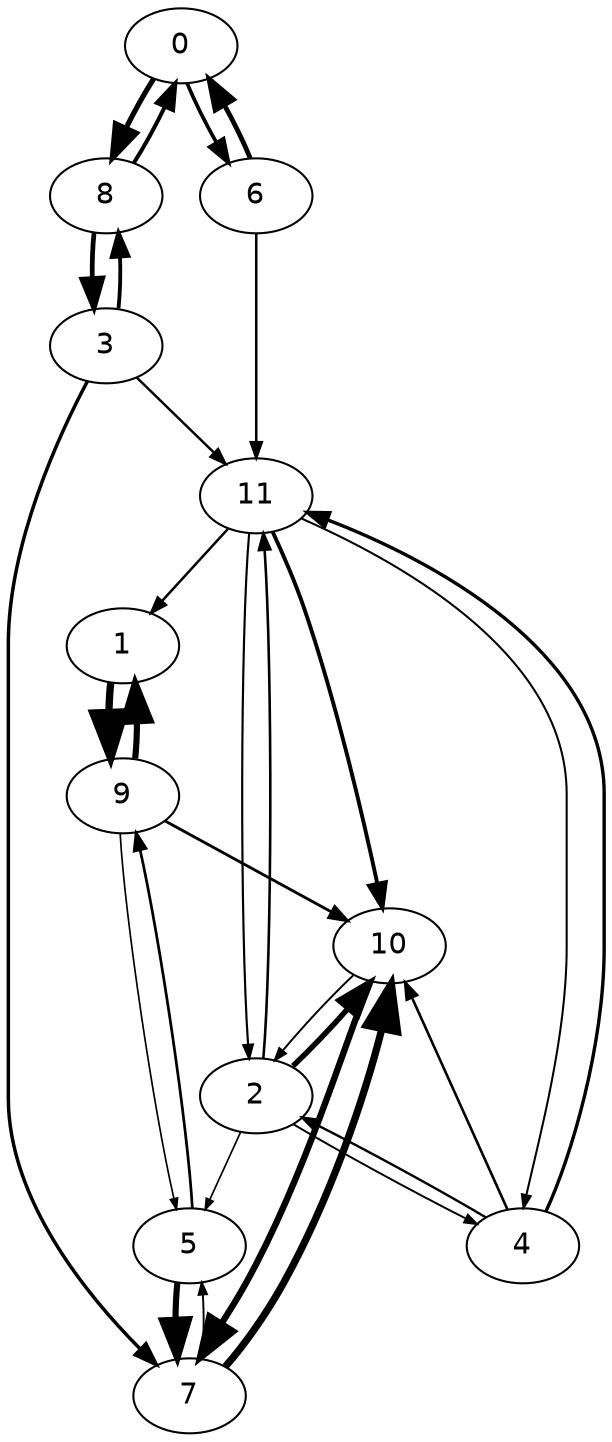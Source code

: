 digraph "" {
	node [fontname=Helvetica];
	0 -> 6	[arrowsize=1.1131009676078005,
		penwidth=1.7678662426712128];
	0 -> 8	[arrowsize=1.574665917447688,
		penwidth=2.5009399865345636];
	6 -> 0	[arrowsize=1.4507019866247033,
		penwidth=2.3040560964039405];
	6 -> 11	[arrowsize=0.7559683500032206,
		penwidth=1.2006556147109977];
	8 -> 0	[arrowsize=1.2225113044790508,
		penwidth=1.9416356012314335];
	8 -> 3	[arrowsize=1.4360027332758243,
		penwidth=2.280710223438074];
	1 -> 9	[arrowsize=2.21,
		penwidth=3.5100000000000002];
	9 -> 1	[arrowsize=1.8634419537426308,
		penwidth=2.95958427947359];
	9 -> 5	[arrowsize=0.51,
		penwidth=0.81];
	9 -> 10	[arrowsize=0.8657930994779041,
		penwidth=1.3750831579943184];
	2 -> 4	[arrowsize=0.5898881550658805,
		penwidth=0.936881187457575];
	2 -> 5	[arrowsize=0.5105607150276495,
		penwidth=0.8108905473968553];
	2 -> 10	[arrowsize=1.667548531246386,
		penwidth=2.6484594319795542];
	2 -> 11	[arrowsize=0.785125507892945,
		penwidth=1.2469640419476185];
	4 -> 2	[arrowsize=0.7302876852847234,
		penwidth=1.1598686766286783];
	4 -> 10	[arrowsize=0.7895373105926718,
		penwidth=1.2539710227060084];
	4 -> 11	[arrowsize=1.0261376787939427,
		penwidth=1.6297480780844975];
	5 -> 9	[arrowsize=0.828570172662958,
		penwidth=1.3159643918764627];
	5 -> 7	[arrowsize=1.8585549324113064,
		penwidth=2.9518225397120754];
	10 -> 2	[arrowsize=0.5919609239030375,
		penwidth=0.9401732320812949];
	10 -> 7	[arrowsize=1.9317924972715794,
		penwidth=3.068141025078391];
	11 -> 1	[arrowsize=0.7592031171132914,
		penwidth=1.2057931860034627];
	11 -> 2	[arrowsize=0.6545007160622376,
		penwidth=1.0395011372753185];
	11 -> 4	[arrowsize=0.6200014078614666,
		penwidth=0.9847081183682118];
	11 -> 10	[arrowsize=1.1787635195538275,
		penwidth=1.8721538251737262];
	3 -> 8	[arrowsize=1.1548760399538796,
		penwidth=1.8342148869855737];
	3 -> 11	[arrowsize=0.7461744905013761,
		penwidth=1.1851006613845387];
	3 -> 7	[arrowsize=1.0550295280472821,
		penwidth=1.6756351327809778];
	7 -> 5	[arrowsize=0.5813827605497264,
		penwidth=0.9233726196966243];
	7 -> 10	[arrowsize=2.1959794784921294,
		penwidth=3.4877321128992644];
}
